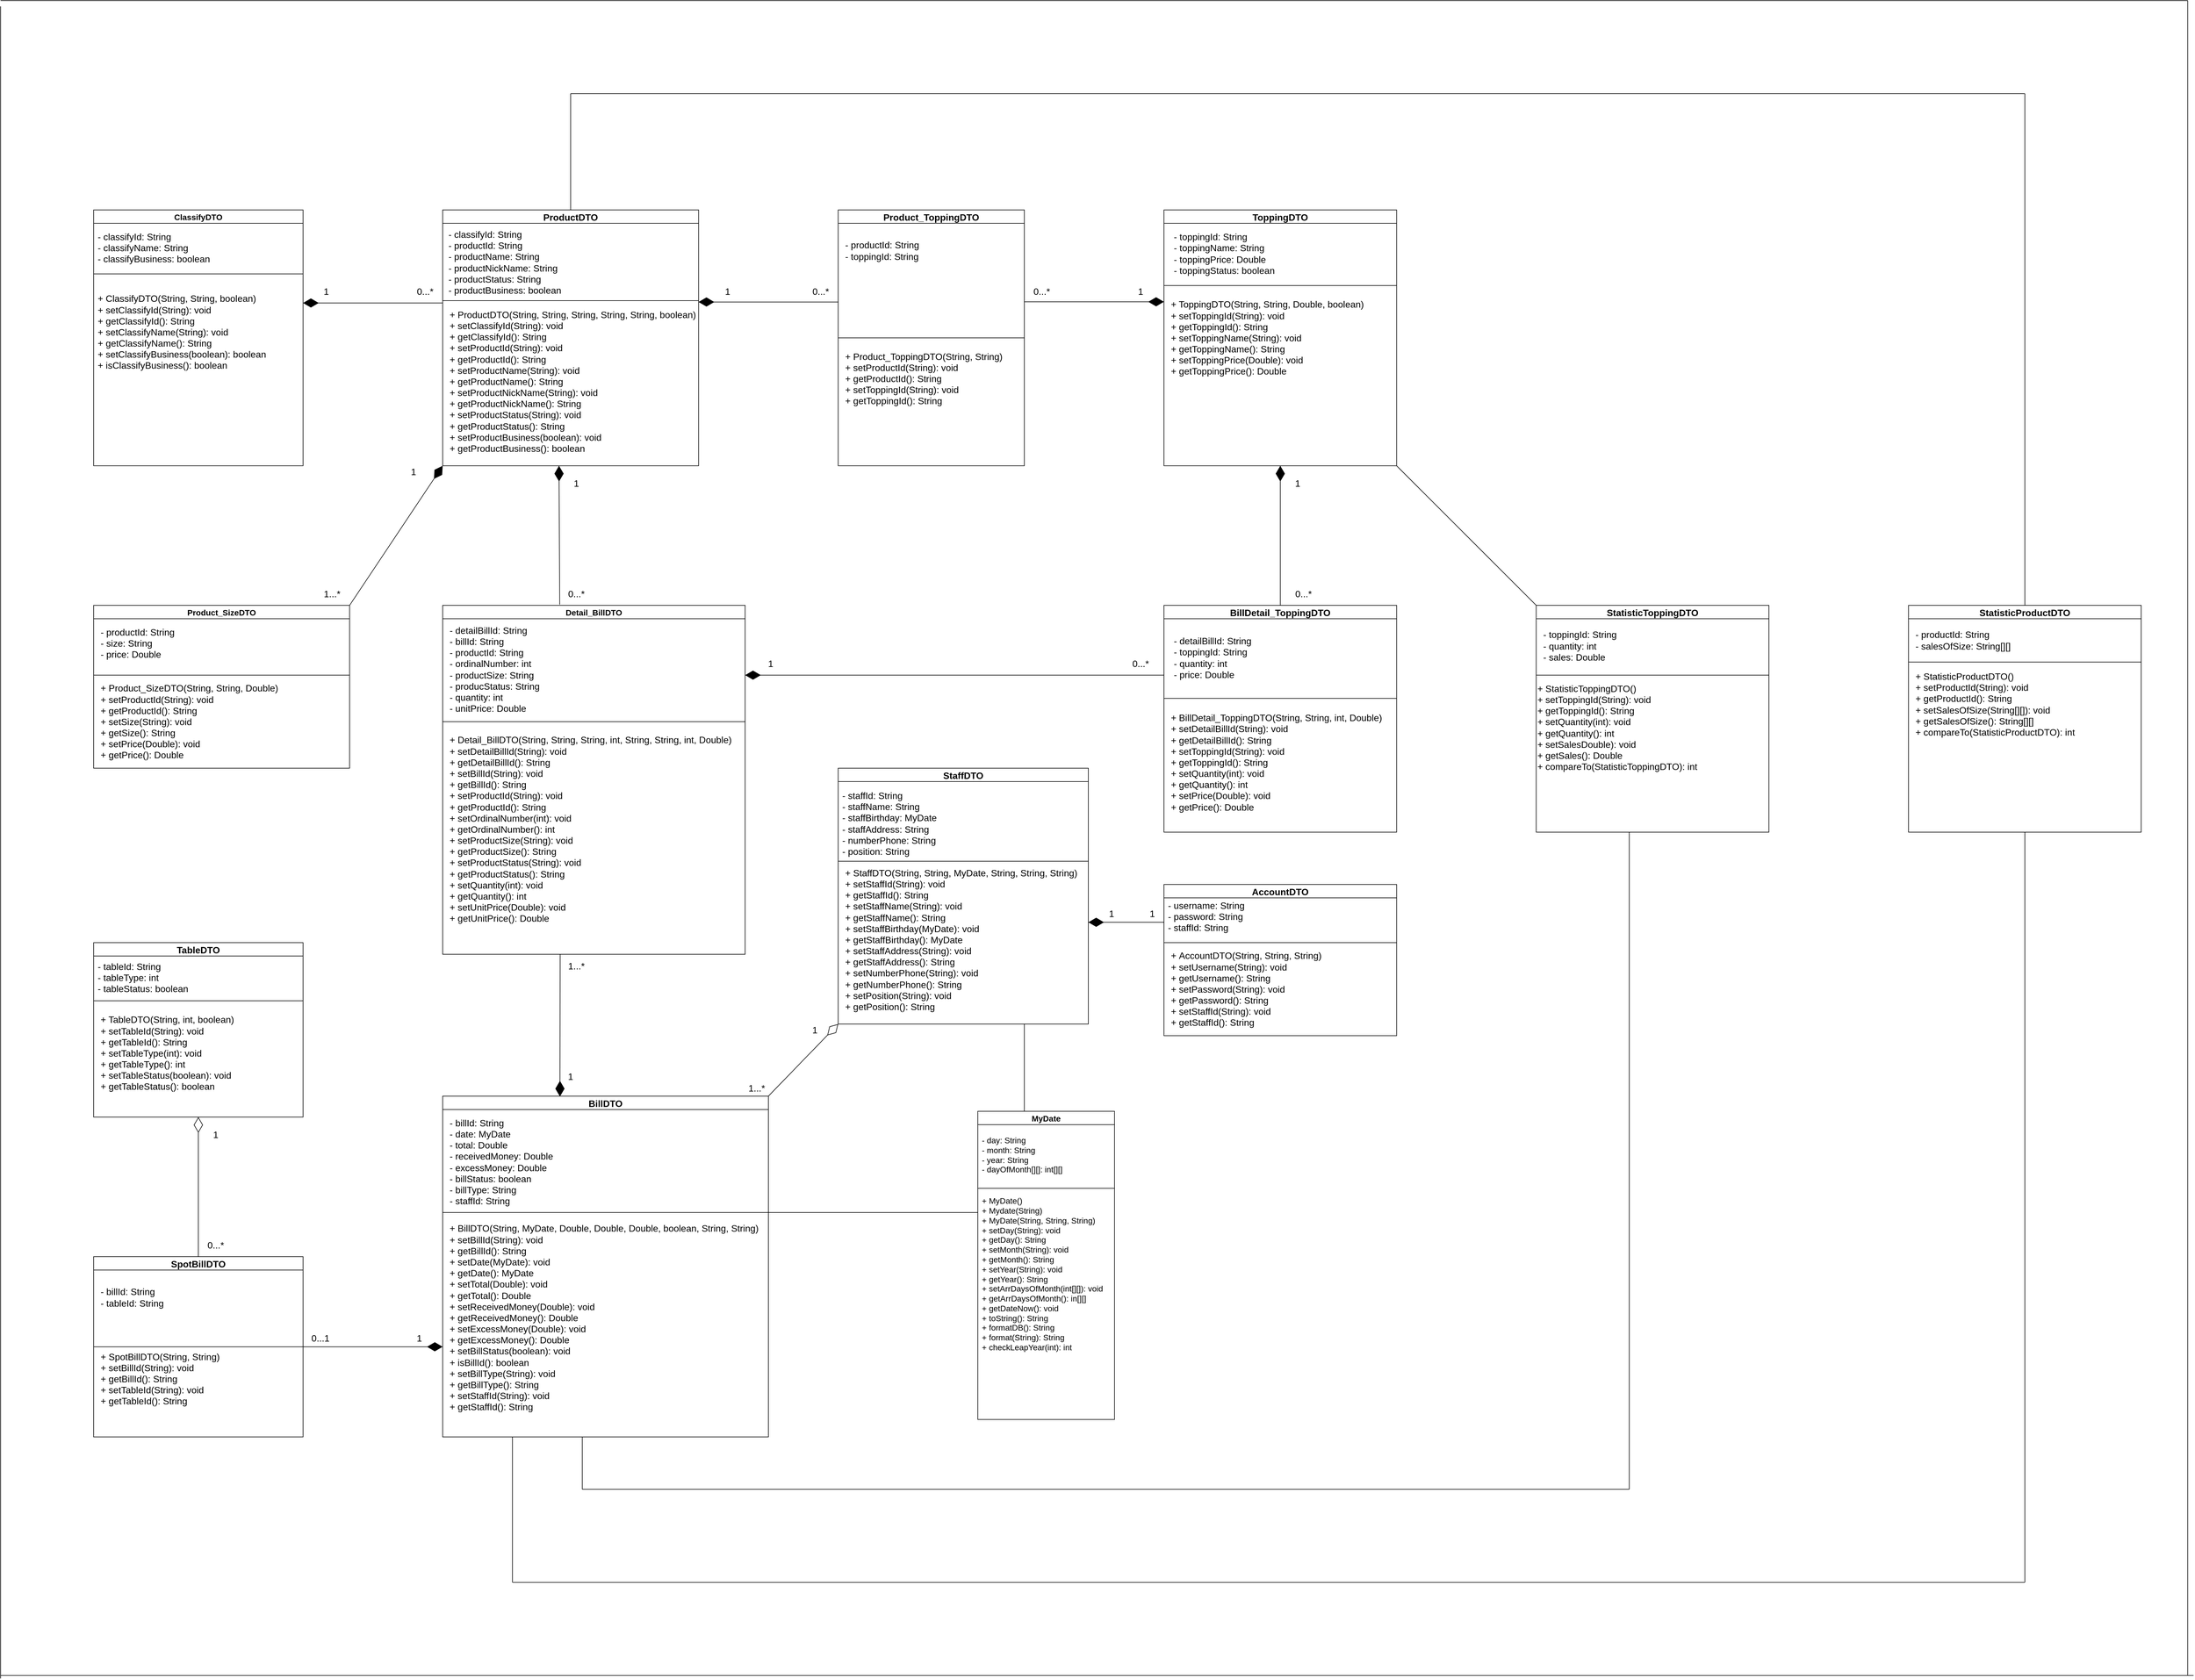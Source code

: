 <mxfile version="16.4.11" type="device"><diagram id="C5RBs43oDa-KdzZeNtuy" name="Page-1"><mxGraphModel dx="4620" dy="3000" grid="1" gridSize="10" guides="1" tooltips="1" connect="1" arrows="1" fold="1" page="1" pageScale="1" pageWidth="827" pageHeight="1169" math="0" shadow="0"><root><mxCell id="WIyWlLk6GJQsqaUBKTNV-0"/><mxCell id="WIyWlLk6GJQsqaUBKTNV-1" parent="WIyWlLk6GJQsqaUBKTNV-0"/><mxCell id="dCUpZik7TfHjR53VVAOx-15" value="ClassifyDTO" style="swimlane;fontSize=14;" parent="WIyWlLk6GJQsqaUBKTNV-1" vertex="1"><mxGeometry x="-720" y="40" width="360" height="440" as="geometry"/></mxCell><mxCell id="dCUpZik7TfHjR53VVAOx-16" value="&lt;span style=&quot;font-size: 16px;&quot;&gt;- classifyId: String&lt;/span&gt;&lt;br style=&quot;padding: 0px; margin: 0px; font-size: 16px;&quot;&gt;&lt;span style=&quot;font-size: 16px;&quot;&gt;-&amp;nbsp;classifyName: String&lt;/span&gt;&lt;br style=&quot;padding: 0px; margin: 0px; font-size: 16px;&quot;&gt;&lt;span style=&quot;font-size: 16px;&quot;&gt;-&amp;nbsp;classifyBusiness: boolean&lt;/span&gt;" style="text;html=1;strokeColor=none;fillColor=none;align=left;verticalAlign=middle;whiteSpace=wrap;rounded=0;fontSize=16;" parent="dCUpZik7TfHjR53VVAOx-15" vertex="1"><mxGeometry x="5" y="30" width="275" height="70" as="geometry"/></mxCell><mxCell id="dCUpZik7TfHjR53VVAOx-18" value="+&amp;nbsp;ClassifyDTO(String, String, boolean)&lt;br&gt;+ setClassifyId(String): void&lt;br&gt;+ getClassifyId(): String&lt;br&gt;+ setClassifyName(String): void&lt;br&gt;+ getClassifyName(): String&lt;br&gt;+ setClassifyBusiness(boolean): boolean&lt;br&gt;+ isClassifyBusiness(): boolean" style="text;html=1;align=left;verticalAlign=middle;resizable=0;points=[];autosize=1;strokeColor=none;fillColor=none;fontSize=16;" parent="dCUpZik7TfHjR53VVAOx-15" vertex="1"><mxGeometry x="5" y="140" width="310" height="140" as="geometry"/></mxCell><mxCell id="dCUpZik7TfHjR53VVAOx-17" value="" style="endArrow=none;html=1;rounded=0;fontSize=16;entryX=1;entryY=0.25;entryDx=0;entryDy=0;" parent="dCUpZik7TfHjR53VVAOx-15" target="dCUpZik7TfHjR53VVAOx-15" edge="1"><mxGeometry width="50" height="50" relative="1" as="geometry"><mxPoint y="110" as="sourcePoint"/><mxPoint x="320" y="120" as="targetPoint"/></mxGeometry></mxCell><mxCell id="dCUpZik7TfHjR53VVAOx-19" value="ProductDTO" style="swimlane;fontSize=16;" parent="WIyWlLk6GJQsqaUBKTNV-1" vertex="1"><mxGeometry x="-120" y="40" width="440" height="440" as="geometry"><mxRectangle x="-120" y="40" width="130" height="23" as="alternateBounds"/></mxGeometry></mxCell><mxCell id="dCUpZik7TfHjR53VVAOx-20" value="&lt;span style=&quot;font-size: 16px;&quot;&gt;- classifyId: String&lt;br style=&quot;font-size: 16px;&quot;&gt;- productId: String&lt;/span&gt;&lt;br style=&quot;padding: 0px; margin: 0px; font-size: 16px;&quot;&gt;&lt;span style=&quot;font-size: 16px;&quot;&gt;- productName: String&lt;/span&gt;&lt;br style=&quot;padding: 0px; margin: 0px; font-size: 16px;&quot;&gt;&lt;span style=&quot;font-size: 16px;&quot;&gt;- productNickName: String&lt;br style=&quot;font-size: 16px;&quot;&gt;- productStatus: String&lt;br style=&quot;font-size: 16px;&quot;&gt;- productBusiness: boolean&lt;br style=&quot;font-size: 16px;&quot;&gt;&lt;/span&gt;" style="text;html=1;strokeColor=none;fillColor=none;align=left;verticalAlign=middle;whiteSpace=wrap;rounded=0;fontSize=16;" parent="dCUpZik7TfHjR53VVAOx-19" vertex="1"><mxGeometry x="7.5" y="50" width="442.5" height="80" as="geometry"/></mxCell><mxCell id="W62d_qiztLUAWEs76qlB-11" value="" style="line;strokeWidth=1;fillColor=none;align=left;verticalAlign=middle;spacingTop=-1;spacingLeft=3;spacingRight=3;rotatable=0;labelPosition=right;points=[];portConstraint=eastwest;fontSize=16;" parent="dCUpZik7TfHjR53VVAOx-19" vertex="1"><mxGeometry y="152" width="440" height="8" as="geometry"/></mxCell><mxCell id="dCUpZik7TfHjR53VVAOx-21" value="+ ProductDTO(String, String, String, String, String, boolean)&lt;br&gt;+ setClassifyId(String): void&lt;br&gt;+ getClassifyId(): String&lt;br&gt;+ setProductId(String): void&lt;br&gt;+ getProductId(): String&lt;br&gt;+ setProductName(String): void&lt;br&gt;+ getProductName(): String&lt;br&gt;+ setProductNickName(String): void&lt;br&gt;+ getProductNickName(): String&lt;br&gt;+ setProductStatus(String): void&lt;br&gt;+ getProductStatus(): String&lt;br&gt;+ setProductBusiness(boolean): void&lt;br&gt;+ getProductBusiness(): boolean" style="text;html=1;align=left;verticalAlign=middle;resizable=0;points=[];autosize=1;strokeColor=none;fillColor=none;fontSize=16;" parent="dCUpZik7TfHjR53VVAOx-19" vertex="1"><mxGeometry x="10" y="170" width="440" height="250" as="geometry"/></mxCell><mxCell id="dCUpZik7TfHjR53VVAOx-23" value="AccountDTO" style="swimlane;fontSize=16;" parent="WIyWlLk6GJQsqaUBKTNV-1" vertex="1"><mxGeometry x="1120" y="1200" width="400" height="260" as="geometry"/></mxCell><mxCell id="dCUpZik7TfHjR53VVAOx-24" value="&lt;span style=&quot;font-size: 16px&quot;&gt;- username: String&lt;/span&gt;&lt;br style=&quot;padding: 0px ; margin: 0px ; font-size: 16px&quot;&gt;&lt;span style=&quot;font-size: 16px&quot;&gt;- password: String&lt;br&gt;- staffId: String&lt;br&gt;&lt;/span&gt;" style="text;html=1;strokeColor=none;fillColor=none;align=left;verticalAlign=middle;whiteSpace=wrap;rounded=0;fontSize=16;" parent="dCUpZik7TfHjR53VVAOx-23" vertex="1"><mxGeometry x="5" y="20" width="190" height="70" as="geometry"/></mxCell><mxCell id="dCUpZik7TfHjR53VVAOx-25" value="+&amp;nbsp;AccountDTO(String, String, String)&lt;br&gt;+ setUsername(String): void&lt;br&gt;+ getUsername(): String&lt;br&gt;+ setPassword(String): void&lt;br&gt;+ getPassword(): String&lt;br&gt;+ setStaffId(String): void&lt;br&gt;+ getStaffId(): String" style="text;html=1;align=left;verticalAlign=middle;resizable=0;points=[];autosize=1;strokeColor=none;fillColor=none;fontSize=16;" parent="dCUpZik7TfHjR53VVAOx-23" vertex="1"><mxGeometry x="10" y="110" width="270" height="140" as="geometry"/></mxCell><mxCell id="dCUpZik7TfHjR53VVAOx-26" value="" style="endArrow=none;html=1;rounded=0;fontSize=16;" parent="WIyWlLk6GJQsqaUBKTNV-1" edge="1"><mxGeometry width="50" height="50" relative="1" as="geometry"><mxPoint x="1120" y="1300" as="sourcePoint"/><mxPoint x="1520" y="1300" as="targetPoint"/></mxGeometry></mxCell><mxCell id="dCUpZik7TfHjR53VVAOx-27" value="BillDTO" style="swimlane;fontSize=16;" parent="WIyWlLk6GJQsqaUBKTNV-1" vertex="1"><mxGeometry x="-120" y="1564" width="560" height="586" as="geometry"/></mxCell><mxCell id="dCUpZik7TfHjR53VVAOx-28" value="&lt;span style=&quot;font-size: 16px&quot;&gt;- billId: String&lt;/span&gt;&lt;br style=&quot;padding: 0px ; margin: 0px ; font-size: 16px&quot;&gt;&lt;span style=&quot;font-size: 16px&quot;&gt;- date: MyDate&lt;/span&gt;&lt;br style=&quot;padding: 0px ; margin: 0px ; font-size: 16px&quot;&gt;&lt;span style=&quot;font-size: 16px&quot;&gt;- total: Double&lt;br style=&quot;font-size: 16px&quot;&gt;- receivedMoney: D&lt;/span&gt;ouble&lt;span style=&quot;font-size: 16px&quot;&gt;&lt;br style=&quot;font-size: 16px&quot;&gt;- excessMoney: D&lt;/span&gt;ouble&lt;br style=&quot;font-size: 16px&quot;&gt;&lt;span style=&quot;font-size: 16px&quot;&gt;- billStatus: boolean&lt;br style=&quot;font-size: 16px&quot;&gt;- billType: String&lt;br&gt;- staffId: String&lt;br style=&quot;font-size: 16px&quot;&gt;&lt;/span&gt;" style="text;html=1;strokeColor=none;fillColor=none;align=left;verticalAlign=middle;whiteSpace=wrap;rounded=0;fontSize=16;" parent="dCUpZik7TfHjR53VVAOx-27" vertex="1"><mxGeometry x="10" y="26" width="514" height="174" as="geometry"/></mxCell><mxCell id="dCUpZik7TfHjR53VVAOx-29" value="+ BillDTO(String, MyDate, Double, Double, Double, boolean, String, String)&lt;br&gt;+ setBillId(String): void&lt;br&gt;+ getBillId(): String&lt;br&gt;+ setDate(MyDate): void&lt;br&gt;+ getDate(): MyDate&lt;br&gt;+ setTotal(Double): void&lt;br&gt;+ getTotal(): Double&lt;br&gt;+ setReceivedMoney(Double): void&lt;br&gt;+ getReceivedMoney(): Double&lt;br&gt;+ setExcessMoney(Double): void&lt;br&gt;+ getExcessMoney(): Double&lt;br&gt;+ setBillStatus(boolean): void&lt;br&gt;+ isBillId(): boolean&lt;br&gt;+ setBillType(String): void&lt;br&gt;+ getBillType(): String&lt;br&gt;+ setStaffId(String): void&lt;br&gt;+ getStaffId(): String" style="text;html=1;align=left;verticalAlign=middle;resizable=0;points=[];autosize=1;strokeColor=none;fillColor=none;fontSize=16;" parent="dCUpZik7TfHjR53VVAOx-27" vertex="1"><mxGeometry x="10" y="216" width="550" height="330" as="geometry"/></mxCell><mxCell id="dCUpZik7TfHjR53VVAOx-30" value="" style="endArrow=none;html=1;rounded=0;fontSize=16;" parent="WIyWlLk6GJQsqaUBKTNV-1" edge="1"><mxGeometry width="50" height="50" relative="1" as="geometry"><mxPoint x="-120" y="1764" as="sourcePoint"/><mxPoint x="440" y="1764" as="targetPoint"/></mxGeometry></mxCell><mxCell id="dCUpZik7TfHjR53VVAOx-31" value="BillDetail_ToppingDTO" style="swimlane;fontSize=16;" parent="WIyWlLk6GJQsqaUBKTNV-1" vertex="1"><mxGeometry x="1120" y="720" width="400" height="390" as="geometry"/></mxCell><mxCell id="dCUpZik7TfHjR53VVAOx-32" value="&lt;span style=&quot;font-size: 16px&quot;&gt;- detailBillId: String&lt;br&gt;- toppingId: String&lt;br&gt;- quantity: int&lt;br style=&quot;font-size: 16px&quot;&gt;- price: D&lt;/span&gt;ouble&lt;span style=&quot;font-size: 16px&quot;&gt;&lt;br style=&quot;font-size: 16px&quot;&gt;&lt;/span&gt;" style="text;html=1;strokeColor=none;fillColor=none;align=left;verticalAlign=middle;whiteSpace=wrap;rounded=0;fontSize=16;" parent="dCUpZik7TfHjR53VVAOx-31" vertex="1"><mxGeometry x="15" y="70" width="185" height="40" as="geometry"/></mxCell><mxCell id="dCUpZik7TfHjR53VVAOx-33" value="+ BillDetail_ToppingDTO(String, String, int, Double)&lt;br&gt;+ setDetailBillId(String): void&lt;br&gt;+ getDetailBillId(): String&lt;br&gt;+ setToppingId(String): void&lt;br&gt;+ getToppingId(): String&lt;br&gt;+ setQuantity(int): void&lt;br&gt;+ getQuantity(): int&lt;br&gt;+ setPrice(Double): void&lt;br&gt;+ getPrice(): Double" style="text;html=1;align=left;verticalAlign=middle;resizable=0;points=[];autosize=1;strokeColor=none;fillColor=none;fontSize=16;" parent="dCUpZik7TfHjR53VVAOx-31" vertex="1"><mxGeometry x="10" y="180" width="380" height="180" as="geometry"/></mxCell><mxCell id="dCUpZik7TfHjR53VVAOx-36" value="" style="endArrow=none;html=1;rounded=0;fontSize=16;" parent="WIyWlLk6GJQsqaUBKTNV-1" edge="1"><mxGeometry width="50" height="50" relative="1" as="geometry"><mxPoint x="1120" y="880" as="sourcePoint"/><mxPoint x="1520" y="880" as="targetPoint"/></mxGeometry></mxCell><mxCell id="dCUpZik7TfHjR53VVAOx-37" value="Detail_BillDTO" style="swimlane;fontSize=14;" parent="WIyWlLk6GJQsqaUBKTNV-1" vertex="1"><mxGeometry x="-120" y="720" width="520" height="600" as="geometry"/></mxCell><mxCell id="dCUpZik7TfHjR53VVAOx-38" value="&lt;span style=&quot;font-size: 16px&quot;&gt;- detailBillId: String&lt;br&gt;&lt;/span&gt;- billId: String&lt;br&gt;- productId: String&lt;br style=&quot;padding: 0px ; margin: 0px ; font-size: 16px&quot;&gt;&lt;span style=&quot;font-size: 16px&quot;&gt;- ordinalNumber: int&lt;br style=&quot;font-size: 16px&quot;&gt;&lt;/span&gt;&lt;span style=&quot;font-size: 16px&quot;&gt;- productSize: String&lt;br style=&quot;font-size: 16px&quot;&gt;- producStatus: String&lt;br&gt;&lt;/span&gt;- quantity: int&lt;br&gt;- unitPrice: Double" style="text;html=1;strokeColor=none;fillColor=none;align=left;verticalAlign=middle;whiteSpace=wrap;rounded=0;fontSize=16;" parent="dCUpZik7TfHjR53VVAOx-37" vertex="1"><mxGeometry x="10" y="60" width="175" height="100" as="geometry"/></mxCell><mxCell id="dCUpZik7TfHjR53VVAOx-39" value="+ Detail_BillDTO(String, String, String, int, String, String, int, Double)&lt;br&gt;+ setDetailBillId(String): void&lt;br&gt;+ getDetailBillId(): String&lt;br&gt;+ setBillId(String): void&lt;br&gt;+ getBillId(): String&lt;br&gt;+ setProductId(String): void&lt;br&gt;+ getProductId(): String&lt;br&gt;+ setOrdinalNumber(int): void&lt;br&gt;+ getOrdinalNumber(): int&lt;br&gt;+ setProductSize(String): void&lt;br&gt;+ getProductSize(): String&lt;br&gt;+ setProductStatus(String): void&lt;br&gt;+ getProductStatus(): String&lt;br&gt;+ setQuantity(int): void&lt;br&gt;+ getQuantity(): int&lt;br&gt;+ setUnitPrice(Double): void&lt;br&gt;+ getUnitPrice(): Double" style="text;html=1;align=left;verticalAlign=middle;resizable=0;points=[];autosize=1;strokeColor=none;fillColor=none;fontSize=16;" parent="dCUpZik7TfHjR53VVAOx-37" vertex="1"><mxGeometry x="10" y="220" width="500" height="330" as="geometry"/></mxCell><mxCell id="dCUpZik7TfHjR53VVAOx-40" value="" style="endArrow=none;html=1;rounded=0;fontSize=16;" parent="WIyWlLk6GJQsqaUBKTNV-1" edge="1"><mxGeometry width="50" height="50" relative="1" as="geometry"><mxPoint x="-120" y="920" as="sourcePoint"/><mxPoint x="400" y="920" as="targetPoint"/></mxGeometry></mxCell><mxCell id="dCUpZik7TfHjR53VVAOx-41" value="Product_SizeDTO" style="swimlane;fontSize=14;" parent="WIyWlLk6GJQsqaUBKTNV-1" vertex="1"><mxGeometry x="-720" y="720" width="440" height="280" as="geometry"/></mxCell><mxCell id="dCUpZik7TfHjR53VVAOx-42" value="- productId: String&lt;span style=&quot;font-size: 16px&quot;&gt;&lt;br&gt;- size: String&lt;br style=&quot;font-size: 16px&quot;&gt;- price: Double&lt;br style=&quot;font-size: 16px&quot;&gt;&lt;/span&gt;" style="text;html=1;strokeColor=none;fillColor=none;align=left;verticalAlign=middle;whiteSpace=wrap;rounded=0;fontSize=16;" parent="dCUpZik7TfHjR53VVAOx-41" vertex="1"><mxGeometry x="10" y="40" width="190" height="50" as="geometry"/></mxCell><mxCell id="dCUpZik7TfHjR53VVAOx-43" value="+ Product_SizeDTO(String, String, Double)&lt;br&gt;+ setProductId(String): void&lt;br&gt;+ getProductId(): String&lt;br&gt;+ setSize(String): void&lt;br&gt;+ getSize(): String&lt;br&gt;+ setPrice(Double): void&lt;br&gt;+ getPrice(): Double" style="text;html=1;align=left;verticalAlign=middle;resizable=0;points=[];autosize=1;strokeColor=none;fillColor=none;fontSize=16;" parent="dCUpZik7TfHjR53VVAOx-41" vertex="1"><mxGeometry x="10" y="130" width="320" height="140" as="geometry"/></mxCell><mxCell id="dCUpZik7TfHjR53VVAOx-44" value="" style="endArrow=none;html=1;rounded=0;fontSize=16;" parent="WIyWlLk6GJQsqaUBKTNV-1" edge="1"><mxGeometry width="50" height="50" relative="1" as="geometry"><mxPoint x="-720" y="840" as="sourcePoint"/><mxPoint x="-280" y="840" as="targetPoint"/></mxGeometry></mxCell><mxCell id="dCUpZik7TfHjR53VVAOx-45" value="Product_ToppingDTO" style="swimlane;fontSize=16;" parent="WIyWlLk6GJQsqaUBKTNV-1" vertex="1"><mxGeometry x="560" y="40" width="320" height="440" as="geometry"/></mxCell><mxCell id="dCUpZik7TfHjR53VVAOx-46" value="&lt;span style=&quot;font-size: 16px;&quot;&gt;- productId: String&lt;/span&gt;&lt;br style=&quot;padding: 0px; margin: 0px; font-size: 16px;&quot;&gt;&lt;span style=&quot;font-size: 16px;&quot;&gt;- toppingId: String&lt;/span&gt;" style="text;html=1;strokeColor=none;fillColor=none;align=left;verticalAlign=middle;whiteSpace=wrap;rounded=0;fontSize=16;" parent="dCUpZik7TfHjR53VVAOx-45" vertex="1"><mxGeometry x="10" y="40" width="190" height="60" as="geometry"/></mxCell><mxCell id="dCUpZik7TfHjR53VVAOx-47" value="+&amp;nbsp;Product_ToppingDTO(String, String)&lt;br&gt;+ setProductId(String): void&lt;br&gt;+ getProductId(): String&lt;br&gt;+ setToppingId(String): void&lt;br&gt;+ getToppingId(): String" style="text;html=1;align=left;verticalAlign=middle;resizable=0;points=[];autosize=1;strokeColor=none;fillColor=none;fontSize=16;" parent="dCUpZik7TfHjR53VVAOx-45" vertex="1"><mxGeometry x="10" y="240" width="290" height="100" as="geometry"/></mxCell><mxCell id="dCUpZik7TfHjR53VVAOx-48" value="" style="endArrow=none;html=1;rounded=0;fontSize=16;exitX=0;exitY=0.5;exitDx=0;exitDy=0;entryX=1;entryY=0.5;entryDx=0;entryDy=0;" parent="WIyWlLk6GJQsqaUBKTNV-1" source="dCUpZik7TfHjR53VVAOx-45" target="dCUpZik7TfHjR53VVAOx-45" edge="1"><mxGeometry width="50" height="50" relative="1" as="geometry"><mxPoint x="890" y="60" as="sourcePoint"/><mxPoint x="940" y="10" as="targetPoint"/></mxGeometry></mxCell><mxCell id="dCUpZik7TfHjR53VVAOx-49" value="SpotBillDTO" style="swimlane;fontSize=16;" parent="WIyWlLk6GJQsqaUBKTNV-1" vertex="1"><mxGeometry x="-720" y="1840" width="360" height="310" as="geometry"/></mxCell><mxCell id="dCUpZik7TfHjR53VVAOx-50" value="&lt;span style=&quot;font-size: 16px&quot;&gt;- billId: String&lt;/span&gt;&lt;br style=&quot;padding: 0px ; margin: 0px ; font-size: 16px&quot;&gt;&lt;span style=&quot;font-size: 16px&quot;&gt;- tableId: String&lt;/span&gt;" style="text;html=1;strokeColor=none;fillColor=none;align=left;verticalAlign=middle;whiteSpace=wrap;rounded=0;fontSize=16;" parent="dCUpZik7TfHjR53VVAOx-49" vertex="1"><mxGeometry x="10" y="40" width="145" height="60" as="geometry"/></mxCell><mxCell id="dCUpZik7TfHjR53VVAOx-51" value="+&amp;nbsp;SpotBillDTO(String, String)&lt;br&gt;+ setBillId(String): void&lt;br&gt;+ getBillId(): String&lt;br&gt;+ setTableId(String): void&lt;br&gt;+ getTableId(): String" style="text;html=1;align=left;verticalAlign=middle;resizable=0;points=[];autosize=1;strokeColor=none;fillColor=none;fontSize=16;" parent="dCUpZik7TfHjR53VVAOx-49" vertex="1"><mxGeometry x="10" y="160" width="220" height="100" as="geometry"/></mxCell><mxCell id="dCUpZik7TfHjR53VVAOx-52" value="" style="endArrow=none;html=1;rounded=0;fontSize=16;exitX=0;exitY=0.5;exitDx=0;exitDy=0;entryX=1;entryY=0.5;entryDx=0;entryDy=0;" parent="WIyWlLk6GJQsqaUBKTNV-1" source="dCUpZik7TfHjR53VVAOx-49" target="dCUpZik7TfHjR53VVAOx-49" edge="1"><mxGeometry width="50" height="50" relative="1" as="geometry"><mxPoint x="-675" y="1920" as="sourcePoint"/><mxPoint x="-625" y="1870" as="targetPoint"/></mxGeometry></mxCell><mxCell id="dCUpZik7TfHjR53VVAOx-55" value="StaffDTO" style="swimlane;fontSize=16;" parent="WIyWlLk6GJQsqaUBKTNV-1" vertex="1"><mxGeometry x="560" y="1000" width="430" height="440" as="geometry"/></mxCell><mxCell id="dCUpZik7TfHjR53VVAOx-56" value="&lt;span style=&quot;font-size: 16px&quot;&gt;- staffId: String&lt;/span&gt;&lt;br style=&quot;padding: 0px ; margin: 0px ; font-size: 16px&quot;&gt;&lt;span style=&quot;font-size: 16px&quot;&gt;- staffName: String&lt;/span&gt;&lt;br style=&quot;padding: 0px ; margin: 0px ; font-size: 16px&quot;&gt;&lt;span style=&quot;font-size: 16px&quot;&gt;- staffBirthday: MyDate&lt;br style=&quot;font-size: 16px&quot;&gt;- staffAddress: String&lt;br style=&quot;font-size: 16px&quot;&gt;- numberPhone: String&lt;br style=&quot;font-size: 16px&quot;&gt;- position: String&lt;br style=&quot;font-size: 16px&quot;&gt;&lt;/span&gt;" style="text;html=1;strokeColor=none;fillColor=none;align=left;verticalAlign=middle;whiteSpace=wrap;rounded=0;fontSize=16;" parent="dCUpZik7TfHjR53VVAOx-55" vertex="1"><mxGeometry x="5" y="50" width="190" height="90" as="geometry"/></mxCell><mxCell id="dCUpZik7TfHjR53VVAOx-57" value="+ StaffDTO(String, String, MyDate, String, String, String)&lt;br&gt;+ setStaffId(String): void&lt;br&gt;+ getStaffId(): String&lt;br&gt;+ setStaffName(String): void&lt;br&gt;+ getStaffName(): String&lt;br&gt;+ setStaffBirthday(MyDate): void&lt;br&gt;+ getStaffBirthday(): MyDate&lt;br&gt;+ setStaffAddress(String): void&lt;br&gt;+ getStaffAddress(): String&lt;br&gt;+ setNumberPhone(String): void&lt;br&gt;+ getNumberPhone(): String&lt;br&gt;+ setPosition(String): void&lt;br&gt;+ getPosition(): String&lt;br&gt;" style="text;html=1;align=left;verticalAlign=middle;resizable=0;points=[];autosize=1;strokeColor=none;fillColor=none;fontSize=16;" parent="dCUpZik7TfHjR53VVAOx-55" vertex="1"><mxGeometry x="10" y="170" width="410" height="250" as="geometry"/></mxCell><mxCell id="dCUpZik7TfHjR53VVAOx-58" value="" style="endArrow=none;html=1;rounded=0;fontSize=16;" parent="WIyWlLk6GJQsqaUBKTNV-1" edge="1"><mxGeometry width="50" height="50" relative="1" as="geometry"><mxPoint x="560" y="1160" as="sourcePoint"/><mxPoint x="990" y="1160" as="targetPoint"/></mxGeometry></mxCell><mxCell id="dCUpZik7TfHjR53VVAOx-59" value="TableDTO" style="swimlane;fontSize=16;" parent="WIyWlLk6GJQsqaUBKTNV-1" vertex="1"><mxGeometry x="-720" y="1300" width="360" height="300" as="geometry"/></mxCell><mxCell id="dCUpZik7TfHjR53VVAOx-60" value="&lt;span style=&quot;font-size: 16px&quot;&gt;- tableId: String&lt;/span&gt;&lt;br style=&quot;padding: 0px ; margin: 0px ; font-size: 16px&quot;&gt;&lt;span style=&quot;font-size: 16px&quot;&gt;- tableType: int&lt;/span&gt;&lt;br style=&quot;padding: 0px ; margin: 0px ; font-size: 16px&quot;&gt;&lt;span style=&quot;font-size: 16px&quot;&gt;- tableStatus: boolean&lt;br style=&quot;font-size: 16px&quot;&gt;&lt;/span&gt;" style="text;html=1;strokeColor=none;fillColor=none;align=left;verticalAlign=middle;whiteSpace=wrap;rounded=0;fontSize=16;" parent="dCUpZik7TfHjR53VVAOx-59" vertex="1"><mxGeometry x="5" y="30" width="345" height="60" as="geometry"/></mxCell><mxCell id="dCUpZik7TfHjR53VVAOx-62" value="" style="endArrow=none;html=1;rounded=0;fontSize=16;" parent="dCUpZik7TfHjR53VVAOx-59" edge="1"><mxGeometry width="50" height="50" relative="1" as="geometry"><mxPoint y="100" as="sourcePoint"/><mxPoint x="360" y="100" as="targetPoint"/></mxGeometry></mxCell><mxCell id="dCUpZik7TfHjR53VVAOx-61" value="+ TableDTO(String, int, boolean)&lt;br&gt;+ setTableId(String): void&lt;br&gt;+ getTableId(): String&lt;br&gt;+ setTableType(int): void&lt;br&gt;+ getTableType(): int&lt;br&gt;+ setTableStatus(boolean): void&lt;br&gt;+ getTableStatus(): boolean" style="text;html=1;align=left;verticalAlign=middle;resizable=0;points=[];autosize=1;strokeColor=none;fillColor=none;fontSize=16;" parent="dCUpZik7TfHjR53VVAOx-59" vertex="1"><mxGeometry x="10" y="120" width="250" height="140" as="geometry"/></mxCell><mxCell id="dCUpZik7TfHjR53VVAOx-63" value="ToppingDTO" style="swimlane;fontSize=16;" parent="WIyWlLk6GJQsqaUBKTNV-1" vertex="1"><mxGeometry x="1120" y="40" width="400" height="440" as="geometry"/></mxCell><mxCell id="dCUpZik7TfHjR53VVAOx-64" value="&lt;span style=&quot;font-size: 16px;&quot;&gt;- toppingId: String&lt;/span&gt;&lt;br style=&quot;padding: 0px; margin: 0px; font-size: 16px;&quot;&gt;&lt;span style=&quot;font-size: 16px;&quot;&gt;- toppingName: String&lt;/span&gt;&lt;br style=&quot;padding: 0px; margin: 0px; font-size: 16px;&quot;&gt;&lt;span style=&quot;font-size: 16px;&quot;&gt;- toppingPrice: Double&lt;br style=&quot;font-size: 16px;&quot;&gt;- toppingStatus: boolean&lt;br style=&quot;font-size: 16px;&quot;&gt;&lt;/span&gt;" style="text;html=1;strokeColor=none;fillColor=none;align=left;verticalAlign=middle;whiteSpace=wrap;rounded=0;fontSize=16;" parent="dCUpZik7TfHjR53VVAOx-63" vertex="1"><mxGeometry x="15" y="50" width="280" height="50" as="geometry"/></mxCell><mxCell id="dCUpZik7TfHjR53VVAOx-65" value="+ ToppingDTO(String, String, Double, boolean)&lt;br&gt;+ setToppingId(String): void&lt;br&gt;+ getToppingId(): String&lt;br&gt;+ setToppingName(String): void&lt;br&gt;+ getToppingName(): String&lt;br&gt;+ setToppingPrice(Double): void&lt;br&gt;+ getToppingPrice(): Double" style="text;html=1;align=left;verticalAlign=middle;resizable=0;points=[];autosize=1;strokeColor=none;fillColor=none;fontSize=16;" parent="dCUpZik7TfHjR53VVAOx-63" vertex="1"><mxGeometry x="10" y="150" width="350" height="140" as="geometry"/></mxCell><mxCell id="dCUpZik7TfHjR53VVAOx-66" value="" style="endArrow=none;html=1;rounded=0;fontSize=16;" parent="WIyWlLk6GJQsqaUBKTNV-1" edge="1"><mxGeometry width="50" height="50" relative="1" as="geometry"><mxPoint x="1120" y="170" as="sourcePoint"/><mxPoint x="1520" y="170" as="targetPoint"/></mxGeometry></mxCell><mxCell id="W62d_qiztLUAWEs76qlB-12" value="" style="endArrow=diamondThin;endFill=1;endSize=24;html=1;rounded=0;fontSize=16;" parent="WIyWlLk6GJQsqaUBKTNV-1" edge="1"><mxGeometry width="160" relative="1" as="geometry"><mxPoint x="-120" y="200" as="sourcePoint"/><mxPoint x="-360" y="200" as="targetPoint"/></mxGeometry></mxCell><mxCell id="W62d_qiztLUAWEs76qlB-13" value="0...*" style="text;html=1;strokeColor=none;fillColor=none;align=center;verticalAlign=middle;whiteSpace=wrap;rounded=0;fontSize=16;" parent="WIyWlLk6GJQsqaUBKTNV-1" vertex="1"><mxGeometry x="-180" y="170" width="60" height="20" as="geometry"/></mxCell><mxCell id="W62d_qiztLUAWEs76qlB-14" value="1" style="text;html=1;strokeColor=none;fillColor=none;align=center;verticalAlign=middle;whiteSpace=wrap;rounded=0;fontSize=16;" parent="WIyWlLk6GJQsqaUBKTNV-1" vertex="1"><mxGeometry x="-350" y="170" width="60" height="20" as="geometry"/></mxCell><mxCell id="W62d_qiztLUAWEs76qlB-27" value="" style="endArrow=diamondThin;endFill=1;endSize=24;html=1;rounded=0;fontSize=16;" parent="WIyWlLk6GJQsqaUBKTNV-1" edge="1"><mxGeometry width="160" relative="1" as="geometry"><mxPoint x="560" y="198.33" as="sourcePoint"/><mxPoint x="320" y="198.33" as="targetPoint"/></mxGeometry></mxCell><mxCell id="W62d_qiztLUAWEs76qlB-28" value="1" style="text;html=1;strokeColor=none;fillColor=none;align=center;verticalAlign=middle;whiteSpace=wrap;rounded=0;fontSize=16;" parent="WIyWlLk6GJQsqaUBKTNV-1" vertex="1"><mxGeometry x="340" y="170" width="60" height="20" as="geometry"/></mxCell><mxCell id="W62d_qiztLUAWEs76qlB-30" value="0...*" style="text;html=1;strokeColor=none;fillColor=none;align=center;verticalAlign=middle;whiteSpace=wrap;rounded=0;fontSize=16;" parent="WIyWlLk6GJQsqaUBKTNV-1" vertex="1"><mxGeometry x="500" y="170" width="60" height="20" as="geometry"/></mxCell><mxCell id="W62d_qiztLUAWEs76qlB-32" value="" style="endArrow=diamondThin;endFill=1;endSize=24;html=1;rounded=0;fontSize=16;" parent="WIyWlLk6GJQsqaUBKTNV-1" edge="1"><mxGeometry width="160" relative="1" as="geometry"><mxPoint x="880" y="198" as="sourcePoint"/><mxPoint x="1120" y="198" as="targetPoint"/></mxGeometry></mxCell><mxCell id="W62d_qiztLUAWEs76qlB-33" value="1" style="text;html=1;strokeColor=none;fillColor=none;align=center;verticalAlign=middle;whiteSpace=wrap;rounded=0;fontSize=16;" parent="WIyWlLk6GJQsqaUBKTNV-1" vertex="1"><mxGeometry x="1050" y="170" width="60" height="20" as="geometry"/></mxCell><mxCell id="W62d_qiztLUAWEs76qlB-34" value="0...*" style="text;html=1;strokeColor=none;fillColor=none;align=center;verticalAlign=middle;whiteSpace=wrap;rounded=0;fontSize=16;" parent="WIyWlLk6GJQsqaUBKTNV-1" vertex="1"><mxGeometry x="880" y="170" width="60" height="20" as="geometry"/></mxCell><mxCell id="W62d_qiztLUAWEs76qlB-35" value="" style="endArrow=diamondThin;endFill=1;endSize=24;html=1;rounded=0;fontSize=16;exitX=1;exitY=0;exitDx=0;exitDy=0;entryX=0;entryY=1;entryDx=0;entryDy=0;" parent="WIyWlLk6GJQsqaUBKTNV-1" source="dCUpZik7TfHjR53VVAOx-41" target="dCUpZik7TfHjR53VVAOx-19" edge="1"><mxGeometry width="160" relative="1" as="geometry"><mxPoint x="-120" y="660" as="sourcePoint"/><mxPoint x="100" y="-30" as="targetPoint"/></mxGeometry></mxCell><mxCell id="W62d_qiztLUAWEs76qlB-36" value="1" style="text;html=1;strokeColor=none;fillColor=none;align=center;verticalAlign=middle;whiteSpace=wrap;rounded=0;fontSize=16;" parent="WIyWlLk6GJQsqaUBKTNV-1" vertex="1"><mxGeometry x="-200" y="480" width="60" height="20" as="geometry"/></mxCell><mxCell id="W62d_qiztLUAWEs76qlB-39" value="" style="endArrow=diamondThin;endFill=1;endSize=24;html=1;rounded=0;fontSize=16;exitX=0.387;exitY=-0.002;exitDx=0;exitDy=0;exitPerimeter=0;" parent="WIyWlLk6GJQsqaUBKTNV-1" source="dCUpZik7TfHjR53VVAOx-37" edge="1"><mxGeometry width="160" relative="1" as="geometry"><mxPoint x="250" y="760" as="sourcePoint"/><mxPoint x="80" y="480" as="targetPoint"/></mxGeometry></mxCell><mxCell id="W62d_qiztLUAWEs76qlB-40" value="0...*" style="text;html=1;strokeColor=none;fillColor=none;align=center;verticalAlign=middle;whiteSpace=wrap;rounded=0;fontSize=16;" parent="WIyWlLk6GJQsqaUBKTNV-1" vertex="1"><mxGeometry x="80" y="690" width="60" height="20" as="geometry"/></mxCell><mxCell id="W62d_qiztLUAWEs76qlB-41" value="1" style="text;html=1;strokeColor=none;fillColor=none;align=center;verticalAlign=middle;whiteSpace=wrap;rounded=0;fontSize=16;" parent="WIyWlLk6GJQsqaUBKTNV-1" vertex="1"><mxGeometry x="80" y="500" width="60" height="20" as="geometry"/></mxCell><mxCell id="W62d_qiztLUAWEs76qlB-42" value="" style="endArrow=diamondThin;endFill=1;endSize=24;html=1;rounded=0;fontSize=16;entryX=0.36;entryY=0.001;entryDx=0;entryDy=0;entryPerimeter=0;" parent="WIyWlLk6GJQsqaUBKTNV-1" target="dCUpZik7TfHjR53VVAOx-27" edge="1"><mxGeometry width="160" relative="1" as="geometry"><mxPoint x="82" y="1320" as="sourcePoint"/><mxPoint x="90.0" y="490" as="targetPoint"/></mxGeometry></mxCell><mxCell id="W62d_qiztLUAWEs76qlB-43" value="1" style="text;html=1;strokeColor=none;fillColor=none;align=center;verticalAlign=middle;whiteSpace=wrap;rounded=0;fontSize=16;" parent="WIyWlLk6GJQsqaUBKTNV-1" vertex="1"><mxGeometry x="70" y="1520" width="60" height="20" as="geometry"/></mxCell><mxCell id="W62d_qiztLUAWEs76qlB-44" value="1...*" style="text;html=1;strokeColor=none;fillColor=none;align=center;verticalAlign=middle;whiteSpace=wrap;rounded=0;fontSize=16;" parent="WIyWlLk6GJQsqaUBKTNV-1" vertex="1"><mxGeometry x="80" y="1330" width="60" height="20" as="geometry"/></mxCell><mxCell id="W62d_qiztLUAWEs76qlB-46" value="" style="endArrow=diamondThin;endFill=1;endSize=24;html=1;rounded=0;fontSize=16;exitX=1;exitY=0.5;exitDx=0;exitDy=0;" parent="WIyWlLk6GJQsqaUBKTNV-1" source="dCUpZik7TfHjR53VVAOx-49" edge="1"><mxGeometry width="160" relative="1" as="geometry"><mxPoint x="-230" y="1720" as="sourcePoint"/><mxPoint x="-120" y="1995" as="targetPoint"/></mxGeometry></mxCell><mxCell id="W62d_qiztLUAWEs76qlB-47" value="0...1" style="text;html=1;strokeColor=none;fillColor=none;align=center;verticalAlign=middle;whiteSpace=wrap;rounded=0;fontSize=16;" parent="WIyWlLk6GJQsqaUBKTNV-1" vertex="1"><mxGeometry x="-360" y="1970" width="60" height="20" as="geometry"/></mxCell><mxCell id="W62d_qiztLUAWEs76qlB-49" value="1" style="text;html=1;strokeColor=none;fillColor=none;align=center;verticalAlign=middle;whiteSpace=wrap;rounded=0;fontSize=16;" parent="WIyWlLk6GJQsqaUBKTNV-1" vertex="1"><mxGeometry x="-190" y="1970" width="60" height="20" as="geometry"/></mxCell><mxCell id="W62d_qiztLUAWEs76qlB-53" value="1" style="text;html=1;strokeColor=none;fillColor=none;align=center;verticalAlign=middle;whiteSpace=wrap;rounded=0;fontSize=16;" parent="WIyWlLk6GJQsqaUBKTNV-1" vertex="1"><mxGeometry x="-540" y="1620" width="60" height="20" as="geometry"/></mxCell><mxCell id="W62d_qiztLUAWEs76qlB-54" value="0...*" style="text;html=1;strokeColor=none;fillColor=none;align=center;verticalAlign=middle;whiteSpace=wrap;rounded=0;fontSize=16;" parent="WIyWlLk6GJQsqaUBKTNV-1" vertex="1"><mxGeometry x="-540" y="1810" width="60" height="20" as="geometry"/></mxCell><mxCell id="W62d_qiztLUAWEs76qlB-55" value="" style="endArrow=diamondThin;endFill=1;endSize=24;html=1;rounded=0;fontSize=16;" parent="WIyWlLk6GJQsqaUBKTNV-1" edge="1"><mxGeometry width="160" relative="1" as="geometry"><mxPoint x="1120" y="840" as="sourcePoint"/><mxPoint x="400" y="840.0" as="targetPoint"/></mxGeometry></mxCell><mxCell id="W62d_qiztLUAWEs76qlB-56" value="" style="endArrow=diamondThin;endFill=1;endSize=24;html=1;rounded=0;fontSize=16;entryX=0.5;entryY=1;entryDx=0;entryDy=0;exitX=0.5;exitY=0;exitDx=0;exitDy=0;" parent="WIyWlLk6GJQsqaUBKTNV-1" source="dCUpZik7TfHjR53VVAOx-31" target="dCUpZik7TfHjR53VVAOx-63" edge="1"><mxGeometry width="160" relative="1" as="geometry"><mxPoint x="1130.0" y="850" as="sourcePoint"/><mxPoint x="410" y="850" as="targetPoint"/></mxGeometry></mxCell><mxCell id="W62d_qiztLUAWEs76qlB-57" value="1" style="text;html=1;strokeColor=none;fillColor=none;align=center;verticalAlign=middle;whiteSpace=wrap;rounded=0;fontSize=16;" parent="WIyWlLk6GJQsqaUBKTNV-1" vertex="1"><mxGeometry x="1320" y="500" width="60" height="20" as="geometry"/></mxCell><mxCell id="W62d_qiztLUAWEs76qlB-58" value="0...*" style="text;html=1;strokeColor=none;fillColor=none;align=center;verticalAlign=middle;whiteSpace=wrap;rounded=0;fontSize=16;" parent="WIyWlLk6GJQsqaUBKTNV-1" vertex="1"><mxGeometry x="1330" y="690" width="60" height="20" as="geometry"/></mxCell><mxCell id="W62d_qiztLUAWEs76qlB-59" value="0...*" style="text;html=1;strokeColor=none;fillColor=none;align=center;verticalAlign=middle;whiteSpace=wrap;rounded=0;fontSize=16;" parent="WIyWlLk6GJQsqaUBKTNV-1" vertex="1"><mxGeometry x="1050" y="810" width="60" height="20" as="geometry"/></mxCell><mxCell id="W62d_qiztLUAWEs76qlB-60" value="1" style="text;html=1;strokeColor=none;fillColor=none;align=center;verticalAlign=middle;whiteSpace=wrap;rounded=0;fontSize=16;" parent="WIyWlLk6GJQsqaUBKTNV-1" vertex="1"><mxGeometry x="414" y="810" width="60" height="20" as="geometry"/></mxCell><mxCell id="W62d_qiztLUAWEs76qlB-61" value="1...*" style="text;html=1;strokeColor=none;fillColor=none;align=center;verticalAlign=middle;whiteSpace=wrap;rounded=0;fontSize=16;" parent="WIyWlLk6GJQsqaUBKTNV-1" vertex="1"><mxGeometry x="-340" y="690" width="60" height="20" as="geometry"/></mxCell><mxCell id="W62d_qiztLUAWEs76qlB-62" value="MyDate" style="swimlane;fontSize=14;" parent="WIyWlLk6GJQsqaUBKTNV-1" vertex="1"><mxGeometry x="800" y="1590" width="235" height="530" as="geometry"/></mxCell><mxCell id="W62d_qiztLUAWEs76qlB-63" value="&lt;span style=&quot;font-size: 14px&quot;&gt;- day: String&lt;br&gt;- month: String&lt;br&gt;- year: String&lt;br&gt;- dayOfMonth[][]: int[][]&amp;nbsp;&lt;br style=&quot;font-size: 14px&quot;&gt;&lt;/span&gt;" style="text;html=1;strokeColor=none;fillColor=none;align=left;verticalAlign=middle;whiteSpace=wrap;rounded=0;fontSize=14;" parent="W62d_qiztLUAWEs76qlB-62" vertex="1"><mxGeometry x="5" y="30" width="190" height="90" as="geometry"/></mxCell><mxCell id="W62d_qiztLUAWEs76qlB-64" value="+ MyDate()&lt;br&gt;+ Mydate(String)&lt;br&gt;+ MyDate(String, String, String)&lt;br&gt;+ setDay(String): void&lt;br&gt;+ getDay(): String&lt;br&gt;+ setMonth(String): void&lt;br&gt;+ getMonth(): String&lt;br&gt;+ setYear(String): void&lt;br&gt;+ getYear(): String&lt;br&gt;+&amp;nbsp;setArrDaysOfMonth(int[][]): void&lt;br&gt;+ getArrDaysOfMonth(): in[][]&lt;br&gt;+ getDateNow(): void&lt;br&gt;+ toString(): String&lt;br&gt;+ formatDB(): String&lt;br&gt;+ format(String): String&lt;br&gt;+ checkLeapYear(int): int" style="text;html=1;align=left;verticalAlign=middle;resizable=0;points=[];autosize=1;strokeColor=none;fillColor=none;fontSize=14;" parent="W62d_qiztLUAWEs76qlB-62" vertex="1"><mxGeometry x="5" y="140" width="220" height="280" as="geometry"/></mxCell><mxCell id="W62d_qiztLUAWEs76qlB-65" value="" style="endArrow=none;html=1;rounded=0;fontSize=14;entryX=1;entryY=0.25;entryDx=0;entryDy=0;exitX=0;exitY=0.25;exitDx=0;exitDy=0;" parent="WIyWlLk6GJQsqaUBKTNV-1" source="W62d_qiztLUAWEs76qlB-62" target="W62d_qiztLUAWEs76qlB-62" edge="1"><mxGeometry width="50" height="50" relative="1" as="geometry"><mxPoint x="600" y="1800" as="sourcePoint"/><mxPoint x="650" y="1750" as="targetPoint"/></mxGeometry></mxCell><mxCell id="W62d_qiztLUAWEs76qlB-67" value="1" style="text;html=1;strokeColor=none;fillColor=none;align=center;verticalAlign=middle;whiteSpace=wrap;rounded=0;fontSize=16;" parent="WIyWlLk6GJQsqaUBKTNV-1" vertex="1"><mxGeometry x="490" y="1440" width="60" height="20" as="geometry"/></mxCell><mxCell id="W62d_qiztLUAWEs76qlB-68" value="1...*" style="text;html=1;strokeColor=none;fillColor=none;align=center;verticalAlign=middle;whiteSpace=wrap;rounded=0;fontSize=16;" parent="WIyWlLk6GJQsqaUBKTNV-1" vertex="1"><mxGeometry x="390" y="1540" width="60" height="20" as="geometry"/></mxCell><mxCell id="W62d_qiztLUAWEs76qlB-69" value="" style="line;strokeWidth=1;fillColor=none;align=left;verticalAlign=middle;spacingTop=-1;spacingLeft=3;spacingRight=3;rotatable=0;labelPosition=right;points=[];portConstraint=eastwest;fontSize=16;" parent="WIyWlLk6GJQsqaUBKTNV-1" vertex="1"><mxGeometry x="440" y="1760" width="360" height="8" as="geometry"/></mxCell><mxCell id="W62d_qiztLUAWEs76qlB-71" value="" style="endArrow=none;html=1;rounded=0;fontSize=16;" parent="WIyWlLk6GJQsqaUBKTNV-1" edge="1"><mxGeometry width="50" height="50" relative="1" as="geometry"><mxPoint x="880" y="1590" as="sourcePoint"/><mxPoint x="880" y="1440" as="targetPoint"/></mxGeometry></mxCell><mxCell id="W62d_qiztLUAWEs76qlB-72" value="" style="endArrow=diamondThin;endFill=1;endSize=24;html=1;rounded=0;fontSize=16;exitX=0;exitY=0.25;exitDx=0;exitDy=0;" parent="WIyWlLk6GJQsqaUBKTNV-1" source="dCUpZik7TfHjR53VVAOx-23" edge="1"><mxGeometry width="160" relative="1" as="geometry"><mxPoint x="1000" y="1270" as="sourcePoint"/><mxPoint x="990" y="1265" as="targetPoint"/></mxGeometry></mxCell><mxCell id="W62d_qiztLUAWEs76qlB-73" value="1" style="text;html=1;strokeColor=none;fillColor=none;align=center;verticalAlign=middle;whiteSpace=wrap;rounded=0;fontSize=16;" parent="WIyWlLk6GJQsqaUBKTNV-1" vertex="1"><mxGeometry x="1070" y="1240" width="60" height="20" as="geometry"/></mxCell><mxCell id="W62d_qiztLUAWEs76qlB-74" value="1" style="text;html=1;strokeColor=none;fillColor=none;align=center;verticalAlign=middle;whiteSpace=wrap;rounded=0;fontSize=16;" parent="WIyWlLk6GJQsqaUBKTNV-1" vertex="1"><mxGeometry x="1000" y="1240" width="60" height="20" as="geometry"/></mxCell><mxCell id="W62d_qiztLUAWEs76qlB-76" value="StatisticProductDTO" style="swimlane;fontSize=16;" parent="WIyWlLk6GJQsqaUBKTNV-1" vertex="1"><mxGeometry x="2400" y="720" width="400" height="390" as="geometry"/></mxCell><mxCell id="W62d_qiztLUAWEs76qlB-77" value="&lt;span style=&quot;font-size: 16px&quot;&gt;- productId: String&lt;br&gt;- salesOfSize: String[][]&lt;br style=&quot;font-size: 16px&quot;&gt;&lt;/span&gt;" style="text;html=1;strokeColor=none;fillColor=none;align=left;verticalAlign=middle;whiteSpace=wrap;rounded=0;fontSize=16;" parent="W62d_qiztLUAWEs76qlB-76" vertex="1"><mxGeometry x="10" y="40" width="185" height="40" as="geometry"/></mxCell><mxCell id="W62d_qiztLUAWEs76qlB-78" value="+&amp;nbsp;&lt;span style=&quot;text-align: center&quot;&gt;StatisticProductDTO&lt;/span&gt;()&lt;br&gt;+ setProductId(String): void&lt;br&gt;+ getProductId(): String&lt;br&gt;+ setSalesOfSize(String[][]): void&lt;br&gt;+ getSalesOfSize(): String[][]&lt;br&gt;+ compareTo(&lt;span style=&quot;text-align: center&quot;&gt;StatisticProductDTO): int&lt;/span&gt;" style="text;html=1;align=left;verticalAlign=middle;resizable=0;points=[];autosize=1;strokeColor=none;fillColor=none;fontSize=16;" parent="W62d_qiztLUAWEs76qlB-76" vertex="1"><mxGeometry x="10" y="110" width="290" height="120" as="geometry"/></mxCell><mxCell id="W62d_qiztLUAWEs76qlB-79" value="" style="endArrow=none;html=1;rounded=0;fontSize=16;exitX=0;exitY=0.25;exitDx=0;exitDy=0;entryX=1;entryY=0.25;entryDx=0;entryDy=0;" parent="WIyWlLk6GJQsqaUBKTNV-1" source="W62d_qiztLUAWEs76qlB-76" target="W62d_qiztLUAWEs76qlB-76" edge="1"><mxGeometry width="50" height="50" relative="1" as="geometry"><mxPoint x="2400" y="880" as="sourcePoint"/><mxPoint x="2800" y="880" as="targetPoint"/></mxGeometry></mxCell><mxCell id="W62d_qiztLUAWEs76qlB-80" value="StatisticToppingDTO" style="swimlane;fontSize=16;startSize=23;" parent="WIyWlLk6GJQsqaUBKTNV-1" vertex="1"><mxGeometry x="1760" y="720" width="400" height="390" as="geometry"/></mxCell><mxCell id="W62d_qiztLUAWEs76qlB-81" value="&lt;span style=&quot;font-size: 16px&quot;&gt;&lt;br&gt;- toppingId: String&lt;br&gt;- quantity: int&lt;br style=&quot;font-size: 16px&quot;&gt;- sales: D&lt;/span&gt;ouble&lt;span style=&quot;font-size: 16px&quot;&gt;&lt;br style=&quot;font-size: 16px&quot;&gt;&lt;/span&gt;" style="text;html=1;strokeColor=none;fillColor=none;align=left;verticalAlign=middle;whiteSpace=wrap;rounded=0;fontSize=16;" parent="W62d_qiztLUAWEs76qlB-80" vertex="1"><mxGeometry x="10" y="40" width="185" height="40" as="geometry"/></mxCell><mxCell id="W62d_qiztLUAWEs76qlB-82" value="+&amp;nbsp;&lt;span style=&quot;text-align: center&quot;&gt;StatisticToppingDTO&lt;/span&gt;()&lt;br&gt;+ setToppingId(String): void&lt;br&gt;+ getToppingId(): String&lt;br&gt;+ setQuantity(int): void&lt;br&gt;+ getQuantity(): int&lt;br&gt;+ setSalesDouble): void&lt;br&gt;+ getSales(): Double&lt;br&gt;+ compareTo(&lt;span style=&quot;text-align: center&quot;&gt;StatisticToppingDTO&lt;/span&gt;&lt;span style=&quot;text-align: center&quot;&gt;): int&lt;/span&gt;" style="text;html=1;align=left;verticalAlign=middle;resizable=0;points=[];autosize=1;strokeColor=none;fillColor=none;fontSize=16;" parent="W62d_qiztLUAWEs76qlB-80" vertex="1"><mxGeometry y="130" width="290" height="160" as="geometry"/></mxCell><mxCell id="W62d_qiztLUAWEs76qlB-83" value="" style="endArrow=none;html=1;rounded=0;fontSize=16;" parent="WIyWlLk6GJQsqaUBKTNV-1" edge="1"><mxGeometry width="50" height="50" relative="1" as="geometry"><mxPoint x="1760" y="840" as="sourcePoint"/><mxPoint x="2160" y="840" as="targetPoint"/></mxGeometry></mxCell><mxCell id="W62d_qiztLUAWEs76qlB-90" value="" style="endArrow=none;html=1;rounded=0;fontSize=16;entryX=1;entryY=1;entryDx=0;entryDy=0;exitX=0;exitY=0;exitDx=0;exitDy=0;" parent="WIyWlLk6GJQsqaUBKTNV-1" source="W62d_qiztLUAWEs76qlB-80" target="dCUpZik7TfHjR53VVAOx-63" edge="1"><mxGeometry width="50" height="50" relative="1" as="geometry"><mxPoint x="1740" y="980" as="sourcePoint"/><mxPoint x="1790" y="930" as="targetPoint"/></mxGeometry></mxCell><mxCell id="W62d_qiztLUAWEs76qlB-91" value="" style="endArrow=none;html=1;rounded=0;fontSize=16;" parent="WIyWlLk6GJQsqaUBKTNV-1" edge="1"><mxGeometry width="50" height="50" relative="1" as="geometry"><mxPoint x="1920" y="2240" as="sourcePoint"/><mxPoint x="1920" y="1110" as="targetPoint"/></mxGeometry></mxCell><mxCell id="W62d_qiztLUAWEs76qlB-92" value="" style="endArrow=none;html=1;rounded=0;fontSize=16;" parent="WIyWlLk6GJQsqaUBKTNV-1" edge="1"><mxGeometry width="50" height="50" relative="1" as="geometry"><mxPoint x="1920" y="2240" as="sourcePoint"/><mxPoint x="120" y="2240" as="targetPoint"/></mxGeometry></mxCell><mxCell id="W62d_qiztLUAWEs76qlB-93" value="" style="endArrow=none;html=1;rounded=0;fontSize=16;" parent="WIyWlLk6GJQsqaUBKTNV-1" edge="1"><mxGeometry width="50" height="50" relative="1" as="geometry"><mxPoint x="120" y="2240" as="sourcePoint"/><mxPoint x="120" y="2150" as="targetPoint"/></mxGeometry></mxCell><mxCell id="W62d_qiztLUAWEs76qlB-94" value="" style="endArrow=none;html=1;rounded=0;fontSize=16;entryX=0.5;entryY=1;entryDx=0;entryDy=0;" parent="WIyWlLk6GJQsqaUBKTNV-1" target="W62d_qiztLUAWEs76qlB-76" edge="1"><mxGeometry width="50" height="50" relative="1" as="geometry"><mxPoint x="2600" y="2400" as="sourcePoint"/><mxPoint x="960" y="1260" as="targetPoint"/></mxGeometry></mxCell><mxCell id="W62d_qiztLUAWEs76qlB-95" value="" style="endArrow=none;html=1;rounded=0;fontSize=16;" parent="WIyWlLk6GJQsqaUBKTNV-1" edge="1"><mxGeometry width="50" height="50" relative="1" as="geometry"><mxPoint x="2600" y="2400" as="sourcePoint"/><mxPoint y="2400" as="targetPoint"/></mxGeometry></mxCell><mxCell id="W62d_qiztLUAWEs76qlB-96" value="" style="endArrow=none;html=1;rounded=0;fontSize=16;" parent="WIyWlLk6GJQsqaUBKTNV-1" edge="1"><mxGeometry width="50" height="50" relative="1" as="geometry"><mxPoint y="2400" as="sourcePoint"/><mxPoint y="2150" as="targetPoint"/></mxGeometry></mxCell><mxCell id="W62d_qiztLUAWEs76qlB-97" value="" style="endArrow=none;html=1;rounded=0;fontSize=16;entryX=0.5;entryY=0;entryDx=0;entryDy=0;" parent="WIyWlLk6GJQsqaUBKTNV-1" target="W62d_qiztLUAWEs76qlB-76" edge="1"><mxGeometry width="50" height="50" relative="1" as="geometry"><mxPoint x="2600" y="-160" as="sourcePoint"/><mxPoint x="890" y="530" as="targetPoint"/></mxGeometry></mxCell><mxCell id="W62d_qiztLUAWEs76qlB-98" value="" style="endArrow=none;html=1;rounded=0;fontSize=16;" parent="WIyWlLk6GJQsqaUBKTNV-1" edge="1"><mxGeometry width="50" height="50" relative="1" as="geometry"><mxPoint x="100" y="-160" as="sourcePoint"/><mxPoint x="2600" y="-160" as="targetPoint"/></mxGeometry></mxCell><mxCell id="W62d_qiztLUAWEs76qlB-99" value="" style="endArrow=none;html=1;rounded=0;fontSize=16;exitX=0.5;exitY=0;exitDx=0;exitDy=0;" parent="WIyWlLk6GJQsqaUBKTNV-1" source="dCUpZik7TfHjR53VVAOx-19" edge="1"><mxGeometry width="50" height="50" relative="1" as="geometry"><mxPoint x="840" y="580" as="sourcePoint"/><mxPoint x="100" y="-160" as="targetPoint"/></mxGeometry></mxCell><mxCell id="ng_9YaaDQDQJC2jbGBo1-0" value="" style="endArrow=none;html=1;rounded=0;" parent="WIyWlLk6GJQsqaUBKTNV-1" edge="1"><mxGeometry width="50" height="50" relative="1" as="geometry"><mxPoint x="-880" y="-320" as="sourcePoint"/><mxPoint x="2880" y="-320" as="targetPoint"/></mxGeometry></mxCell><mxCell id="ng_9YaaDQDQJC2jbGBo1-1" value="" style="endArrow=none;html=1;rounded=0;" parent="WIyWlLk6GJQsqaUBKTNV-1" edge="1"><mxGeometry width="50" height="50" relative="1" as="geometry"><mxPoint x="-880" y="2565.333" as="sourcePoint"/><mxPoint x="-880" y="-310" as="targetPoint"/></mxGeometry></mxCell><mxCell id="ng_9YaaDQDQJC2jbGBo1-2" value="" style="endArrow=none;html=1;rounded=0;" parent="WIyWlLk6GJQsqaUBKTNV-1" edge="1"><mxGeometry width="50" height="50" relative="1" as="geometry"><mxPoint x="-880" y="2560" as="sourcePoint"/><mxPoint x="2890" y="2560" as="targetPoint"/></mxGeometry></mxCell><mxCell id="ng_9YaaDQDQJC2jbGBo1-3" value="" style="endArrow=none;html=1;rounded=0;" parent="WIyWlLk6GJQsqaUBKTNV-1" edge="1"><mxGeometry width="50" height="50" relative="1" as="geometry"><mxPoint x="2880" y="2560" as="sourcePoint"/><mxPoint x="2880" y="-320" as="targetPoint"/></mxGeometry></mxCell><mxCell id="gECTD6Yx5sC2YfVHJwAN-0" value="" style="endArrow=diamondThin;endFill=0;endSize=24;html=1;rounded=0;entryX=0;entryY=1;entryDx=0;entryDy=0;exitX=1;exitY=0;exitDx=0;exitDy=0;" parent="WIyWlLk6GJQsqaUBKTNV-1" source="dCUpZik7TfHjR53VVAOx-27" target="dCUpZik7TfHjR53VVAOx-55" edge="1"><mxGeometry width="160" relative="1" as="geometry"><mxPoint x="430" y="1600" as="sourcePoint"/><mxPoint x="590" y="1600" as="targetPoint"/></mxGeometry></mxCell><mxCell id="gECTD6Yx5sC2YfVHJwAN-2" value="" style="endArrow=diamondThin;endFill=0;endSize=24;html=1;rounded=0;exitX=0.5;exitY=0;exitDx=0;exitDy=0;" parent="WIyWlLk6GJQsqaUBKTNV-1" source="dCUpZik7TfHjR53VVAOx-49" edge="1"><mxGeometry width="160" relative="1" as="geometry"><mxPoint x="340" y="1670" as="sourcePoint"/><mxPoint x="-540" y="1600" as="targetPoint"/></mxGeometry></mxCell></root></mxGraphModel></diagram></mxfile>